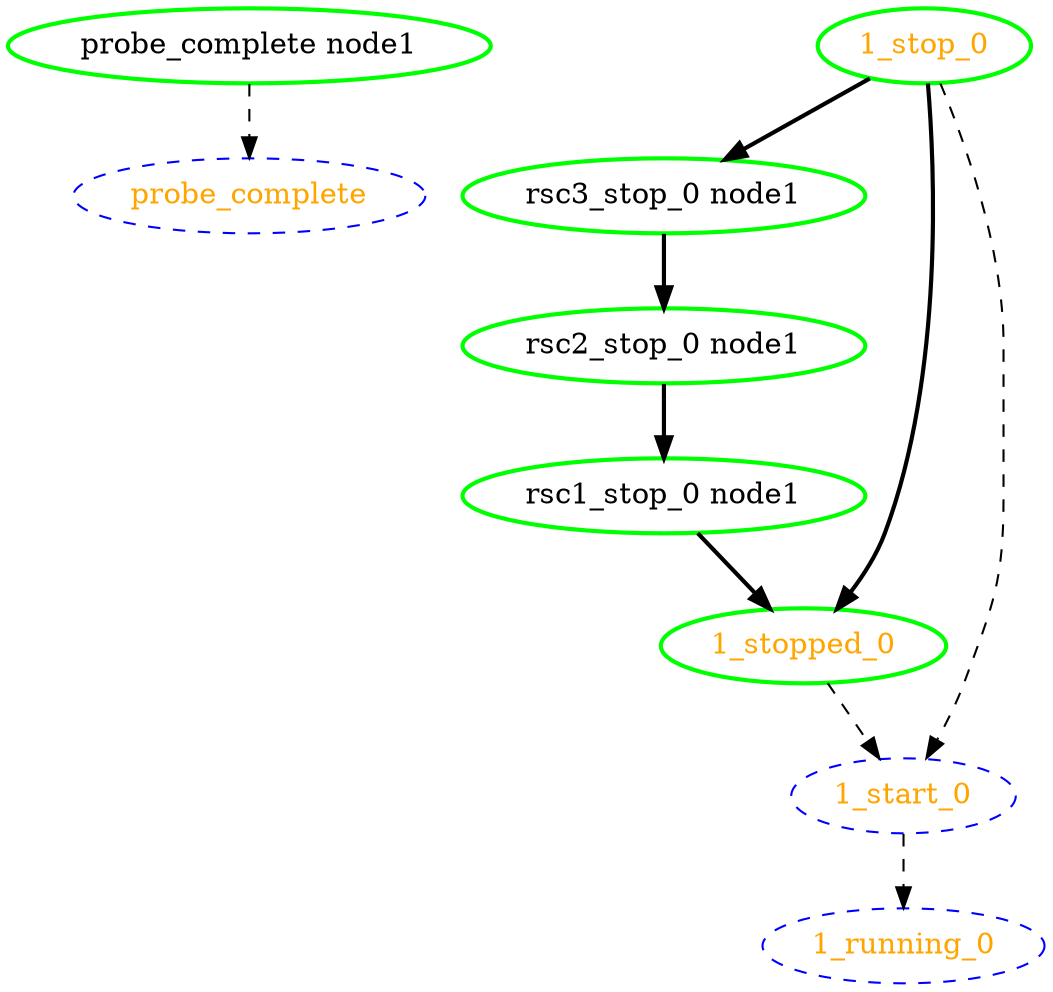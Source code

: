 digraph "g" {
	size = "30,30"
"probe_complete" [ style="dashed" color="blue" fontcolor="orange" ]
"probe_complete node1" [ style=bold color="green" fontcolor="black" ]
"rsc1_stop_0 node1" [ style=bold color="green" fontcolor="black" ]
"rsc2_stop_0 node1" [ style=bold color="green" fontcolor="black" ]
"rsc3_stop_0 node1" [ style=bold color="green" fontcolor="black" ]
"1_start_0" [ style="dashed" color="blue" fontcolor="orange" ]
"1_running_0" [ style="dashed" color="blue" fontcolor="orange" ]
"1_stop_0" [ style=bold color="green" fontcolor="orange" ]
"1_stopped_0" [ style=bold color="green" fontcolor="orange" ]
"probe_complete node1" -> "probe_complete" [ style = dashed]
"rsc2_stop_0 node1" -> "rsc1_stop_0 node1" [ style = bold]
"rsc3_stop_0 node1" -> "rsc2_stop_0 node1" [ style = bold]
"1_stop_0" -> "rsc3_stop_0 node1" [ style = bold]
"1_stop_0" -> "1_start_0" [ style = dashed]
"1_stopped_0" -> "1_start_0" [ style = dashed]
"1_start_0" -> "1_running_0" [ style = dashed]
"rsc1_stop_0 node1" -> "1_stopped_0" [ style = bold]
"1_stop_0" -> "1_stopped_0" [ style = bold]
}
